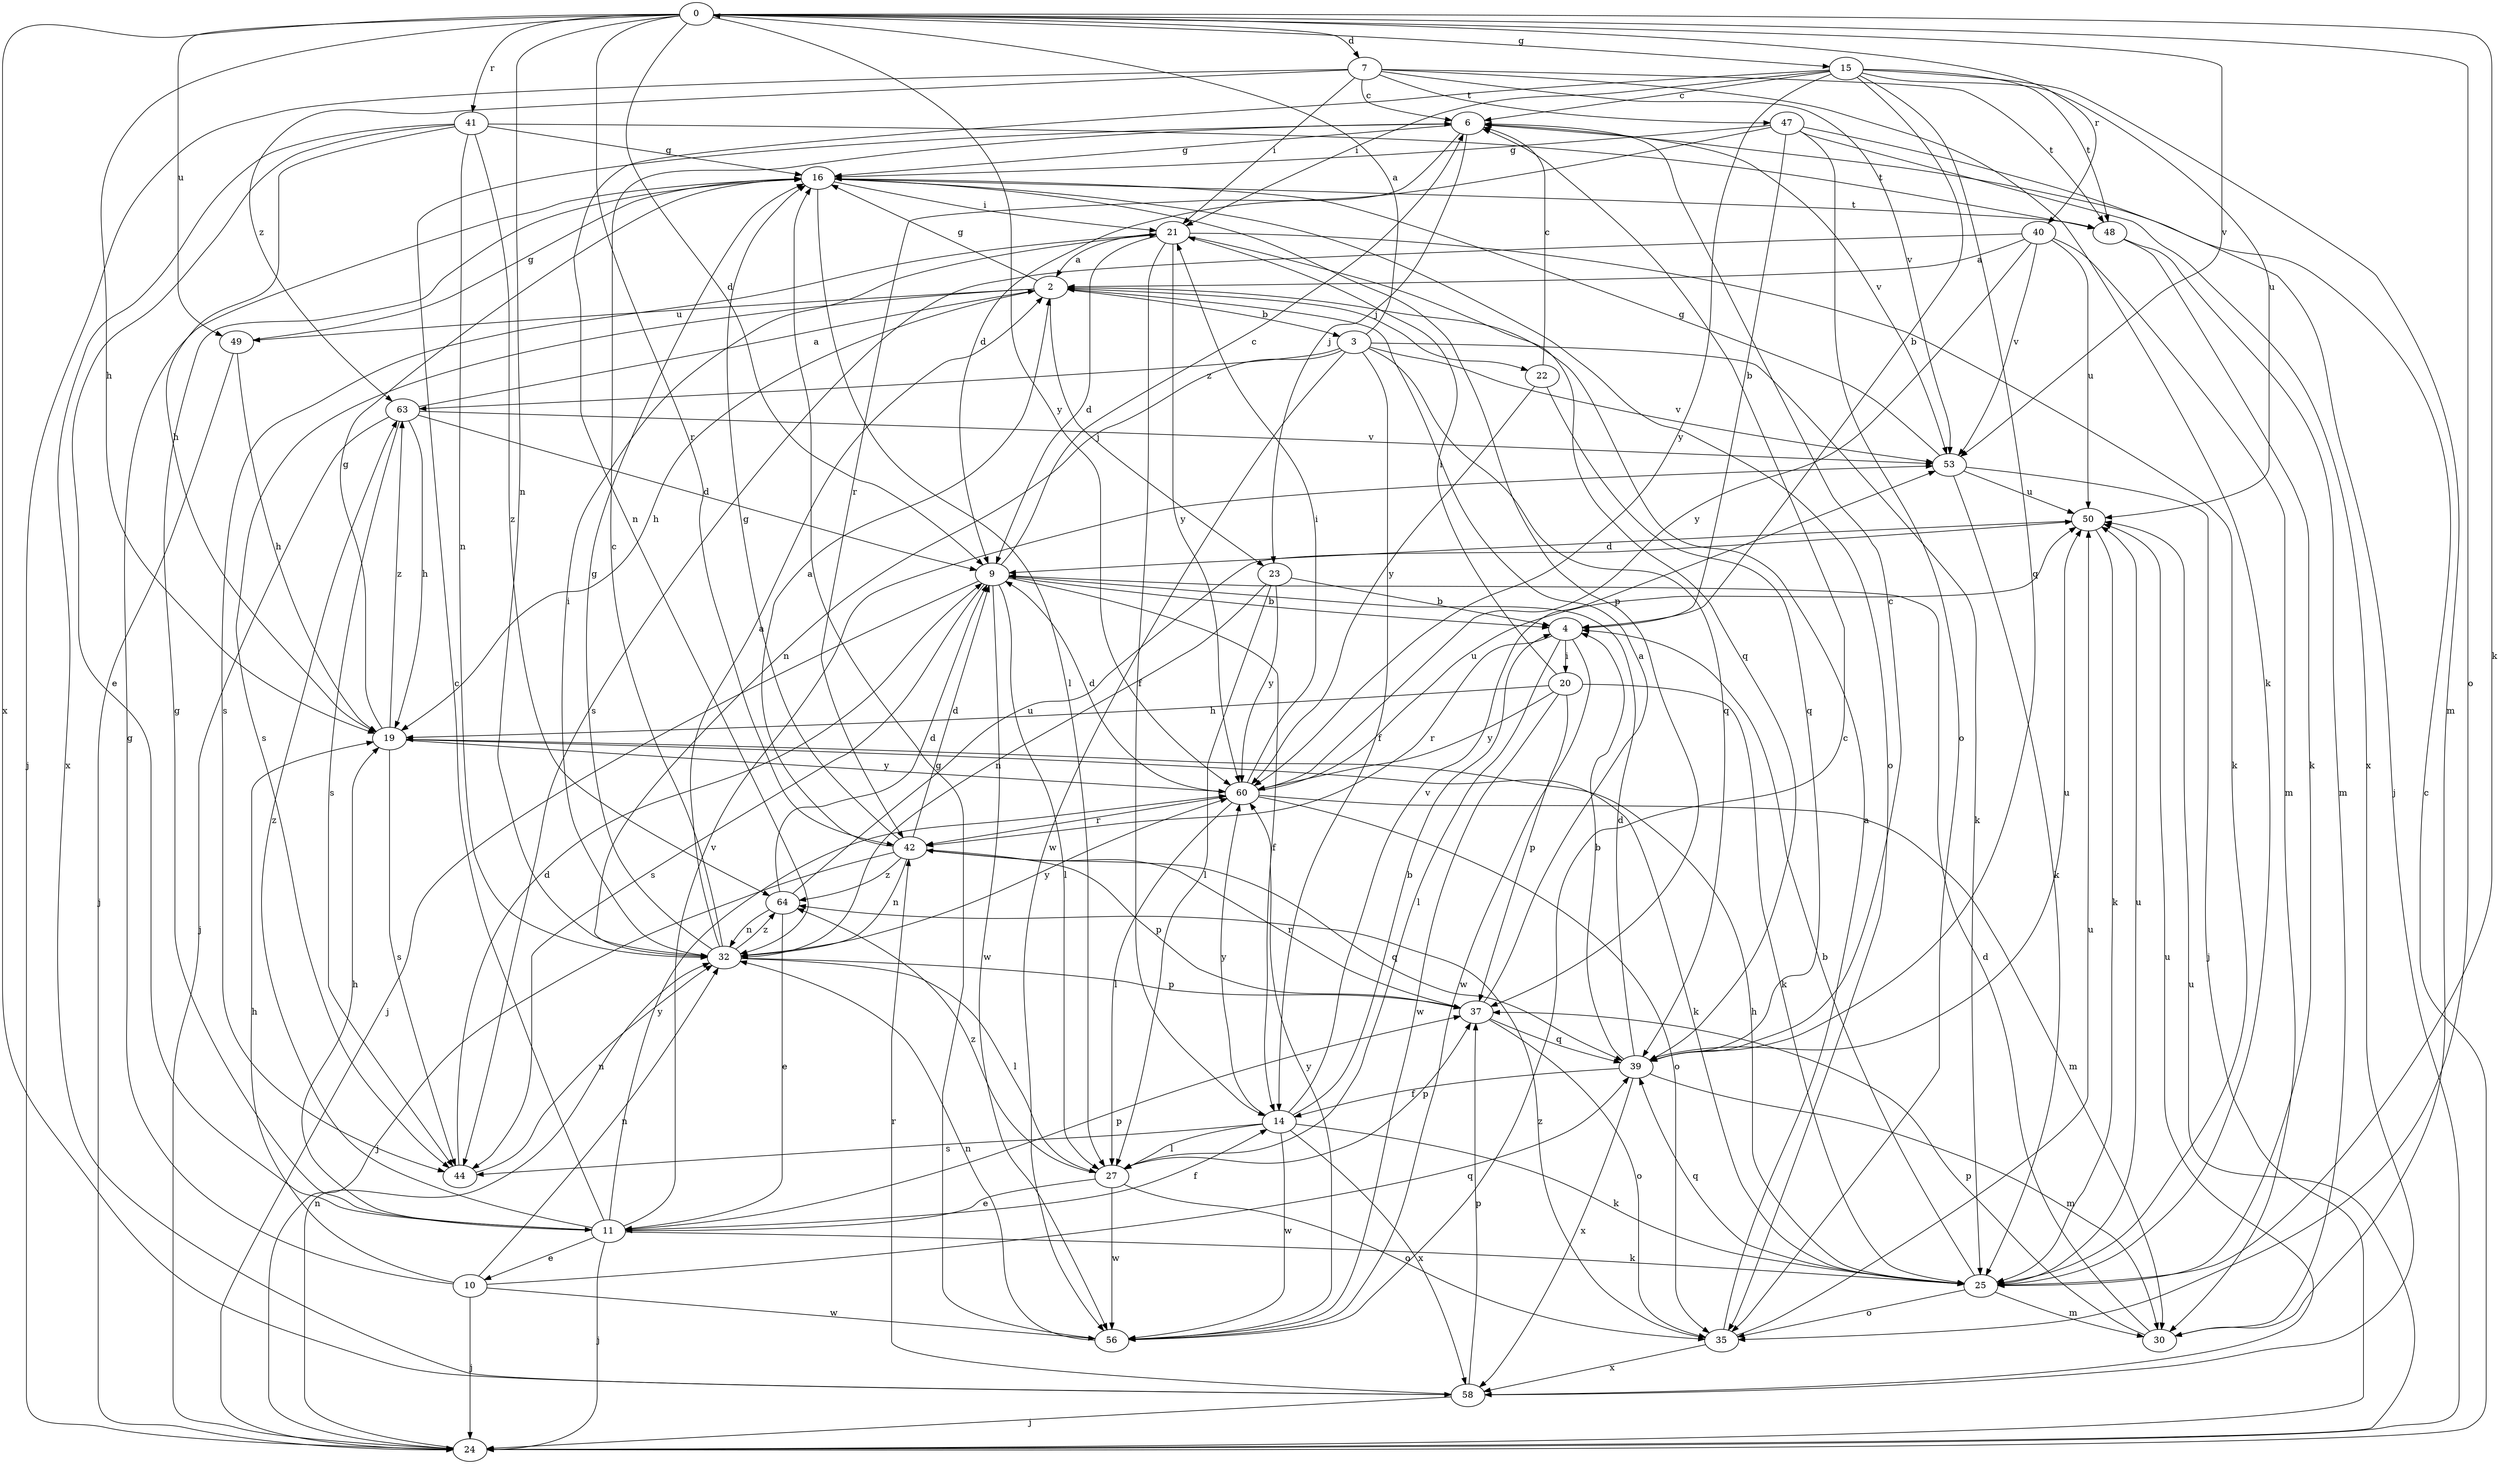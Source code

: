 strict digraph  {
0;
2;
3;
4;
6;
7;
9;
10;
11;
14;
15;
16;
19;
20;
21;
22;
23;
24;
25;
27;
30;
32;
35;
37;
39;
40;
41;
42;
44;
47;
48;
49;
50;
53;
56;
58;
60;
63;
64;
0 -> 7  [label=d];
0 -> 9  [label=d];
0 -> 15  [label=g];
0 -> 19  [label=h];
0 -> 25  [label=k];
0 -> 32  [label=n];
0 -> 35  [label=o];
0 -> 40  [label=r];
0 -> 41  [label=r];
0 -> 42  [label=r];
0 -> 49  [label=u];
0 -> 53  [label=v];
0 -> 58  [label=x];
0 -> 60  [label=y];
2 -> 3  [label=b];
2 -> 16  [label=g];
2 -> 19  [label=h];
2 -> 22  [label=j];
2 -> 23  [label=j];
2 -> 44  [label=s];
2 -> 49  [label=u];
3 -> 0  [label=a];
3 -> 14  [label=f];
3 -> 25  [label=k];
3 -> 32  [label=n];
3 -> 39  [label=q];
3 -> 53  [label=v];
3 -> 56  [label=w];
3 -> 63  [label=z];
4 -> 20  [label=i];
4 -> 27  [label=l];
4 -> 42  [label=r];
4 -> 56  [label=w];
6 -> 16  [label=g];
6 -> 23  [label=j];
6 -> 42  [label=r];
6 -> 53  [label=v];
7 -> 6  [label=c];
7 -> 21  [label=i];
7 -> 24  [label=j];
7 -> 25  [label=k];
7 -> 47  [label=t];
7 -> 48  [label=t];
7 -> 53  [label=v];
7 -> 63  [label=z];
9 -> 4  [label=b];
9 -> 6  [label=c];
9 -> 14  [label=f];
9 -> 24  [label=j];
9 -> 27  [label=l];
9 -> 44  [label=s];
9 -> 56  [label=w];
10 -> 16  [label=g];
10 -> 19  [label=h];
10 -> 24  [label=j];
10 -> 32  [label=n];
10 -> 39  [label=q];
10 -> 56  [label=w];
11 -> 6  [label=c];
11 -> 10  [label=e];
11 -> 14  [label=f];
11 -> 16  [label=g];
11 -> 19  [label=h];
11 -> 24  [label=j];
11 -> 25  [label=k];
11 -> 37  [label=p];
11 -> 53  [label=v];
11 -> 60  [label=y];
11 -> 63  [label=z];
14 -> 4  [label=b];
14 -> 25  [label=k];
14 -> 27  [label=l];
14 -> 44  [label=s];
14 -> 53  [label=v];
14 -> 56  [label=w];
14 -> 58  [label=x];
14 -> 60  [label=y];
15 -> 4  [label=b];
15 -> 6  [label=c];
15 -> 21  [label=i];
15 -> 30  [label=m];
15 -> 32  [label=n];
15 -> 39  [label=q];
15 -> 48  [label=t];
15 -> 50  [label=u];
15 -> 60  [label=y];
16 -> 21  [label=i];
16 -> 27  [label=l];
16 -> 35  [label=o];
16 -> 37  [label=p];
16 -> 48  [label=t];
19 -> 16  [label=g];
19 -> 25  [label=k];
19 -> 44  [label=s];
19 -> 60  [label=y];
19 -> 63  [label=z];
20 -> 19  [label=h];
20 -> 21  [label=i];
20 -> 25  [label=k];
20 -> 37  [label=p];
20 -> 56  [label=w];
20 -> 60  [label=y];
21 -> 2  [label=a];
21 -> 9  [label=d];
21 -> 14  [label=f];
21 -> 25  [label=k];
21 -> 39  [label=q];
21 -> 44  [label=s];
21 -> 60  [label=y];
22 -> 6  [label=c];
22 -> 39  [label=q];
22 -> 60  [label=y];
23 -> 4  [label=b];
23 -> 27  [label=l];
23 -> 32  [label=n];
23 -> 60  [label=y];
24 -> 6  [label=c];
24 -> 32  [label=n];
24 -> 50  [label=u];
25 -> 4  [label=b];
25 -> 19  [label=h];
25 -> 30  [label=m];
25 -> 35  [label=o];
25 -> 39  [label=q];
25 -> 50  [label=u];
27 -> 11  [label=e];
27 -> 35  [label=o];
27 -> 37  [label=p];
27 -> 56  [label=w];
27 -> 64  [label=z];
30 -> 9  [label=d];
30 -> 37  [label=p];
32 -> 2  [label=a];
32 -> 6  [label=c];
32 -> 16  [label=g];
32 -> 21  [label=i];
32 -> 27  [label=l];
32 -> 37  [label=p];
32 -> 60  [label=y];
32 -> 64  [label=z];
35 -> 2  [label=a];
35 -> 50  [label=u];
35 -> 58  [label=x];
35 -> 64  [label=z];
37 -> 2  [label=a];
37 -> 35  [label=o];
37 -> 39  [label=q];
37 -> 42  [label=r];
39 -> 4  [label=b];
39 -> 6  [label=c];
39 -> 9  [label=d];
39 -> 14  [label=f];
39 -> 30  [label=m];
39 -> 50  [label=u];
39 -> 58  [label=x];
40 -> 2  [label=a];
40 -> 30  [label=m];
40 -> 44  [label=s];
40 -> 50  [label=u];
40 -> 53  [label=v];
40 -> 60  [label=y];
41 -> 11  [label=e];
41 -> 16  [label=g];
41 -> 19  [label=h];
41 -> 32  [label=n];
41 -> 48  [label=t];
41 -> 58  [label=x];
41 -> 64  [label=z];
42 -> 2  [label=a];
42 -> 9  [label=d];
42 -> 16  [label=g];
42 -> 24  [label=j];
42 -> 32  [label=n];
42 -> 37  [label=p];
42 -> 39  [label=q];
42 -> 64  [label=z];
44 -> 9  [label=d];
44 -> 32  [label=n];
47 -> 4  [label=b];
47 -> 9  [label=d];
47 -> 16  [label=g];
47 -> 24  [label=j];
47 -> 35  [label=o];
47 -> 58  [label=x];
48 -> 25  [label=k];
48 -> 30  [label=m];
49 -> 16  [label=g];
49 -> 19  [label=h];
49 -> 24  [label=j];
50 -> 9  [label=d];
50 -> 25  [label=k];
53 -> 16  [label=g];
53 -> 24  [label=j];
53 -> 25  [label=k];
53 -> 50  [label=u];
56 -> 6  [label=c];
56 -> 16  [label=g];
56 -> 32  [label=n];
56 -> 60  [label=y];
58 -> 24  [label=j];
58 -> 37  [label=p];
58 -> 42  [label=r];
58 -> 50  [label=u];
60 -> 9  [label=d];
60 -> 21  [label=i];
60 -> 27  [label=l];
60 -> 30  [label=m];
60 -> 35  [label=o];
60 -> 42  [label=r];
60 -> 50  [label=u];
63 -> 2  [label=a];
63 -> 9  [label=d];
63 -> 19  [label=h];
63 -> 24  [label=j];
63 -> 44  [label=s];
63 -> 53  [label=v];
64 -> 9  [label=d];
64 -> 11  [label=e];
64 -> 32  [label=n];
64 -> 50  [label=u];
}
